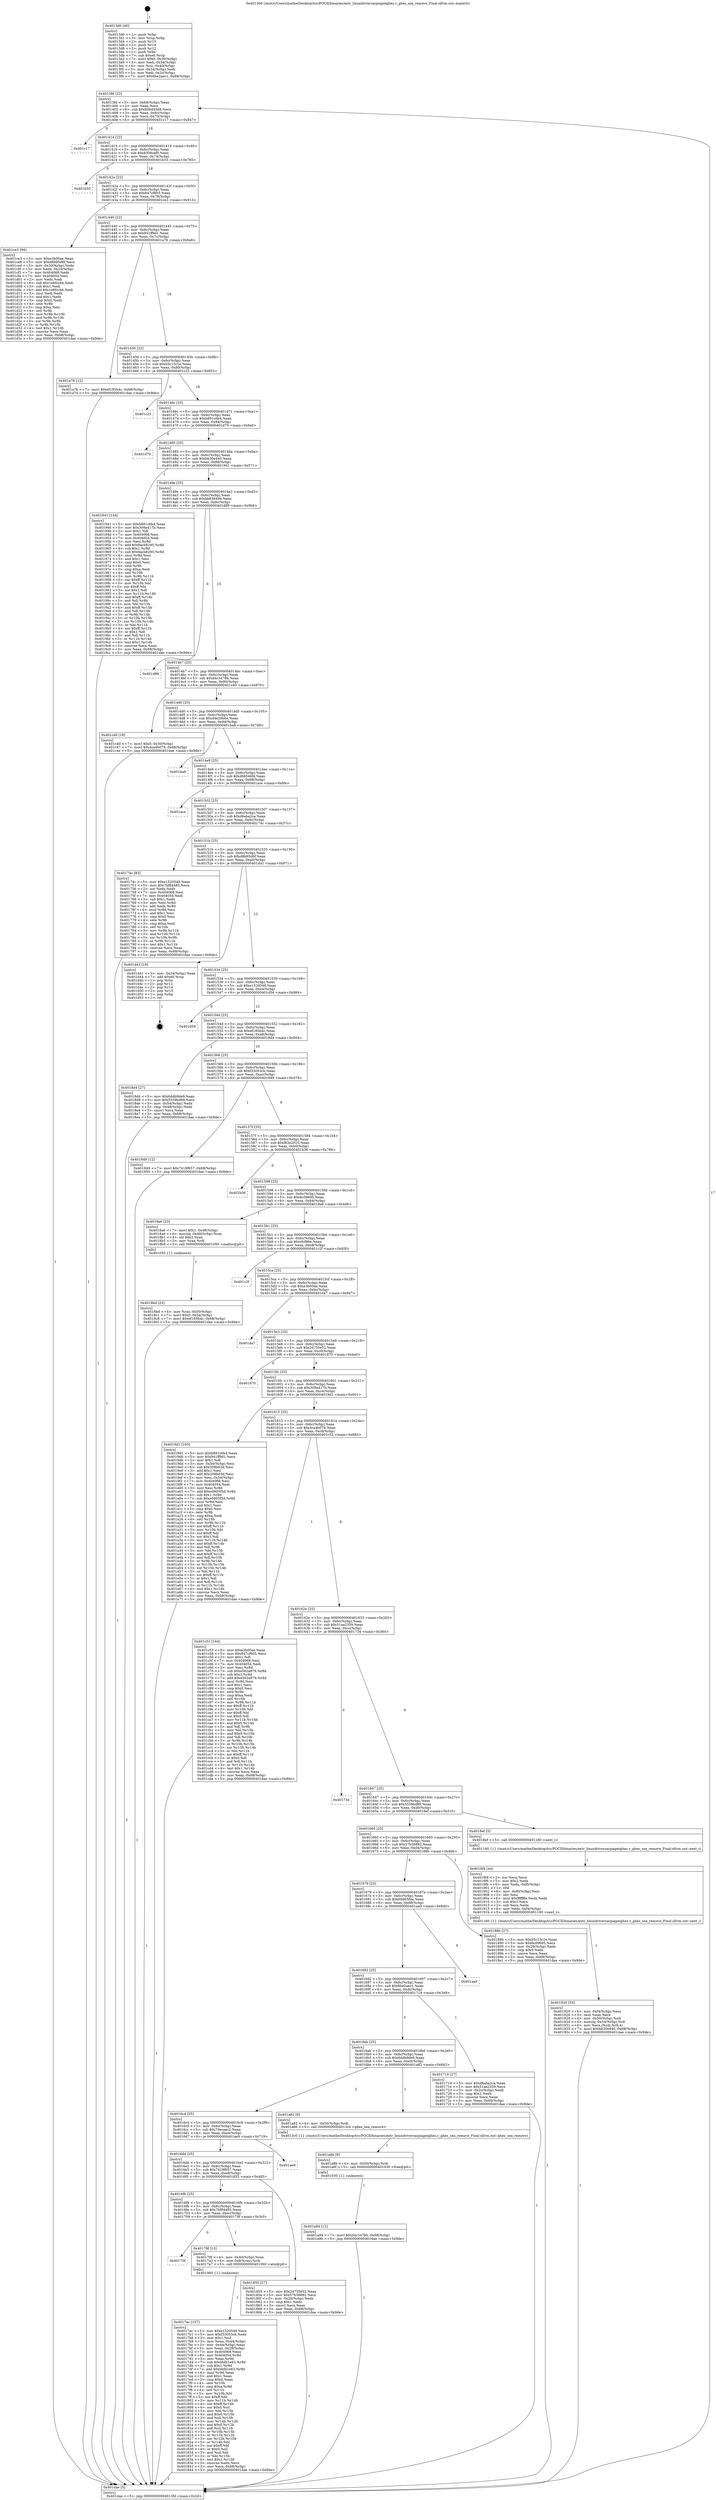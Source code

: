 digraph "0x4013d0" {
  label = "0x4013d0 (/mnt/c/Users/mathe/Desktop/tcc/POCII/binaries/extr_linuxdriversacpiapeighes.c_ghes_sea_remove_Final-ollvm.out::main(0))"
  labelloc = "t"
  node[shape=record]

  Entry [label="",width=0.3,height=0.3,shape=circle,fillcolor=black,style=filled]
  "0x4013fd" [label="{
     0x4013fd [23]\l
     | [instrs]\l
     &nbsp;&nbsp;0x4013fd \<+3\>: mov -0x68(%rbp),%eax\l
     &nbsp;&nbsp;0x401400 \<+2\>: mov %eax,%ecx\l
     &nbsp;&nbsp;0x401402 \<+6\>: sub $0x809d4568,%ecx\l
     &nbsp;&nbsp;0x401408 \<+3\>: mov %eax,-0x6c(%rbp)\l
     &nbsp;&nbsp;0x40140b \<+3\>: mov %ecx,-0x70(%rbp)\l
     &nbsp;&nbsp;0x40140e \<+6\>: je 0000000000401c17 \<main+0x847\>\l
  }"]
  "0x401c17" [label="{
     0x401c17\l
  }", style=dashed]
  "0x401414" [label="{
     0x401414 [22]\l
     | [instrs]\l
     &nbsp;&nbsp;0x401414 \<+5\>: jmp 0000000000401419 \<main+0x49\>\l
     &nbsp;&nbsp;0x401419 \<+3\>: mov -0x6c(%rbp),%eax\l
     &nbsp;&nbsp;0x40141c \<+5\>: sub $0x8308cef0,%eax\l
     &nbsp;&nbsp;0x401421 \<+3\>: mov %eax,-0x74(%rbp)\l
     &nbsp;&nbsp;0x401424 \<+6\>: je 0000000000401b55 \<main+0x785\>\l
  }"]
  Exit [label="",width=0.3,height=0.3,shape=circle,fillcolor=black,style=filled,peripheries=2]
  "0x401b55" [label="{
     0x401b55\l
  }", style=dashed]
  "0x40142a" [label="{
     0x40142a [22]\l
     | [instrs]\l
     &nbsp;&nbsp;0x40142a \<+5\>: jmp 000000000040142f \<main+0x5f\>\l
     &nbsp;&nbsp;0x40142f \<+3\>: mov -0x6c(%rbp),%eax\l
     &nbsp;&nbsp;0x401432 \<+5\>: sub $0x847cf605,%eax\l
     &nbsp;&nbsp;0x401437 \<+3\>: mov %eax,-0x78(%rbp)\l
     &nbsp;&nbsp;0x40143a \<+6\>: je 0000000000401ce3 \<main+0x913\>\l
  }"]
  "0x401a94" [label="{
     0x401a94 [12]\l
     | [instrs]\l
     &nbsp;&nbsp;0x401a94 \<+7\>: movl $0xd4c3478b,-0x68(%rbp)\l
     &nbsp;&nbsp;0x401a9b \<+5\>: jmp 0000000000401dae \<main+0x9de\>\l
  }"]
  "0x401ce3" [label="{
     0x401ce3 [94]\l
     | [instrs]\l
     &nbsp;&nbsp;0x401ce3 \<+5\>: mov $0xe3b00ae,%eax\l
     &nbsp;&nbsp;0x401ce8 \<+5\>: mov $0xd8b95d6f,%ecx\l
     &nbsp;&nbsp;0x401ced \<+3\>: mov -0x30(%rbp),%edx\l
     &nbsp;&nbsp;0x401cf0 \<+3\>: mov %edx,-0x24(%rbp)\l
     &nbsp;&nbsp;0x401cf3 \<+7\>: mov 0x404068,%edx\l
     &nbsp;&nbsp;0x401cfa \<+7\>: mov 0x404054,%esi\l
     &nbsp;&nbsp;0x401d01 \<+2\>: mov %edx,%edi\l
     &nbsp;&nbsp;0x401d03 \<+6\>: sub $0x1e6fccbb,%edi\l
     &nbsp;&nbsp;0x401d09 \<+3\>: sub $0x1,%edi\l
     &nbsp;&nbsp;0x401d0c \<+6\>: add $0x1e6fccbb,%edi\l
     &nbsp;&nbsp;0x401d12 \<+3\>: imul %edi,%edx\l
     &nbsp;&nbsp;0x401d15 \<+3\>: and $0x1,%edx\l
     &nbsp;&nbsp;0x401d18 \<+3\>: cmp $0x0,%edx\l
     &nbsp;&nbsp;0x401d1b \<+4\>: sete %r8b\l
     &nbsp;&nbsp;0x401d1f \<+3\>: cmp $0xa,%esi\l
     &nbsp;&nbsp;0x401d22 \<+4\>: setl %r9b\l
     &nbsp;&nbsp;0x401d26 \<+3\>: mov %r8b,%r10b\l
     &nbsp;&nbsp;0x401d29 \<+3\>: and %r9b,%r10b\l
     &nbsp;&nbsp;0x401d2c \<+3\>: xor %r9b,%r8b\l
     &nbsp;&nbsp;0x401d2f \<+3\>: or %r8b,%r10b\l
     &nbsp;&nbsp;0x401d32 \<+4\>: test $0x1,%r10b\l
     &nbsp;&nbsp;0x401d36 \<+3\>: cmovne %ecx,%eax\l
     &nbsp;&nbsp;0x401d39 \<+3\>: mov %eax,-0x68(%rbp)\l
     &nbsp;&nbsp;0x401d3c \<+5\>: jmp 0000000000401dae \<main+0x9de\>\l
  }"]
  "0x401440" [label="{
     0x401440 [22]\l
     | [instrs]\l
     &nbsp;&nbsp;0x401440 \<+5\>: jmp 0000000000401445 \<main+0x75\>\l
     &nbsp;&nbsp;0x401445 \<+3\>: mov -0x6c(%rbp),%eax\l
     &nbsp;&nbsp;0x401448 \<+5\>: sub $0x941ff9d1,%eax\l
     &nbsp;&nbsp;0x40144d \<+3\>: mov %eax,-0x7c(%rbp)\l
     &nbsp;&nbsp;0x401450 \<+6\>: je 0000000000401a76 \<main+0x6a6\>\l
  }"]
  "0x401a8b" [label="{
     0x401a8b [9]\l
     | [instrs]\l
     &nbsp;&nbsp;0x401a8b \<+4\>: mov -0x50(%rbp),%rdi\l
     &nbsp;&nbsp;0x401a8f \<+5\>: call 0000000000401030 \<free@plt\>\l
     | [calls]\l
     &nbsp;&nbsp;0x401030 \{1\} (unknown)\l
  }"]
  "0x401a76" [label="{
     0x401a76 [12]\l
     | [instrs]\l
     &nbsp;&nbsp;0x401a76 \<+7\>: movl $0xef185b4c,-0x68(%rbp)\l
     &nbsp;&nbsp;0x401a7d \<+5\>: jmp 0000000000401dae \<main+0x9de\>\l
  }"]
  "0x401456" [label="{
     0x401456 [22]\l
     | [instrs]\l
     &nbsp;&nbsp;0x401456 \<+5\>: jmp 000000000040145b \<main+0x8b\>\l
     &nbsp;&nbsp;0x40145b \<+3\>: mov -0x6c(%rbp),%eax\l
     &nbsp;&nbsp;0x40145e \<+5\>: sub $0xb5c15c1e,%eax\l
     &nbsp;&nbsp;0x401463 \<+3\>: mov %eax,-0x80(%rbp)\l
     &nbsp;&nbsp;0x401466 \<+6\>: je 0000000000401c23 \<main+0x853\>\l
  }"]
  "0x401920" [label="{
     0x401920 [33]\l
     | [instrs]\l
     &nbsp;&nbsp;0x401920 \<+6\>: mov -0xf4(%rbp),%ecx\l
     &nbsp;&nbsp;0x401926 \<+3\>: imul %eax,%ecx\l
     &nbsp;&nbsp;0x401929 \<+4\>: mov -0x50(%rbp),%rdi\l
     &nbsp;&nbsp;0x40192d \<+4\>: movslq -0x54(%rbp),%r8\l
     &nbsp;&nbsp;0x401931 \<+4\>: mov %ecx,(%rdi,%r8,4)\l
     &nbsp;&nbsp;0x401935 \<+7\>: movl $0xbb30e440,-0x68(%rbp)\l
     &nbsp;&nbsp;0x40193c \<+5\>: jmp 0000000000401dae \<main+0x9de\>\l
  }"]
  "0x401c23" [label="{
     0x401c23\l
  }", style=dashed]
  "0x40146c" [label="{
     0x40146c [25]\l
     | [instrs]\l
     &nbsp;&nbsp;0x40146c \<+5\>: jmp 0000000000401471 \<main+0xa1\>\l
     &nbsp;&nbsp;0x401471 \<+3\>: mov -0x6c(%rbp),%eax\l
     &nbsp;&nbsp;0x401474 \<+5\>: sub $0xb891c6b4,%eax\l
     &nbsp;&nbsp;0x401479 \<+6\>: mov %eax,-0x84(%rbp)\l
     &nbsp;&nbsp;0x40147f \<+6\>: je 0000000000401d70 \<main+0x9a0\>\l
  }"]
  "0x4018f4" [label="{
     0x4018f4 [44]\l
     | [instrs]\l
     &nbsp;&nbsp;0x4018f4 \<+2\>: xor %ecx,%ecx\l
     &nbsp;&nbsp;0x4018f6 \<+5\>: mov $0x2,%edx\l
     &nbsp;&nbsp;0x4018fb \<+6\>: mov %edx,-0xf0(%rbp)\l
     &nbsp;&nbsp;0x401901 \<+1\>: cltd\l
     &nbsp;&nbsp;0x401902 \<+6\>: mov -0xf0(%rbp),%esi\l
     &nbsp;&nbsp;0x401908 \<+2\>: idiv %esi\l
     &nbsp;&nbsp;0x40190a \<+6\>: imul $0xfffffffe,%edx,%edx\l
     &nbsp;&nbsp;0x401910 \<+3\>: sub $0x1,%ecx\l
     &nbsp;&nbsp;0x401913 \<+2\>: sub %ecx,%edx\l
     &nbsp;&nbsp;0x401915 \<+6\>: mov %edx,-0xf4(%rbp)\l
     &nbsp;&nbsp;0x40191b \<+5\>: call 0000000000401160 \<next_i\>\l
     | [calls]\l
     &nbsp;&nbsp;0x401160 \{1\} (/mnt/c/Users/mathe/Desktop/tcc/POCII/binaries/extr_linuxdriversacpiapeighes.c_ghes_sea_remove_Final-ollvm.out::next_i)\l
  }"]
  "0x401d70" [label="{
     0x401d70\l
  }", style=dashed]
  "0x401485" [label="{
     0x401485 [25]\l
     | [instrs]\l
     &nbsp;&nbsp;0x401485 \<+5\>: jmp 000000000040148a \<main+0xba\>\l
     &nbsp;&nbsp;0x40148a \<+3\>: mov -0x6c(%rbp),%eax\l
     &nbsp;&nbsp;0x40148d \<+5\>: sub $0xbb30e440,%eax\l
     &nbsp;&nbsp;0x401492 \<+6\>: mov %eax,-0x88(%rbp)\l
     &nbsp;&nbsp;0x401498 \<+6\>: je 0000000000401941 \<main+0x571\>\l
  }"]
  "0x4018bd" [label="{
     0x4018bd [23]\l
     | [instrs]\l
     &nbsp;&nbsp;0x4018bd \<+4\>: mov %rax,-0x50(%rbp)\l
     &nbsp;&nbsp;0x4018c1 \<+7\>: movl $0x0,-0x54(%rbp)\l
     &nbsp;&nbsp;0x4018c8 \<+7\>: movl $0xef185b4c,-0x68(%rbp)\l
     &nbsp;&nbsp;0x4018cf \<+5\>: jmp 0000000000401dae \<main+0x9de\>\l
  }"]
  "0x401941" [label="{
     0x401941 [144]\l
     | [instrs]\l
     &nbsp;&nbsp;0x401941 \<+5\>: mov $0xb891c6b4,%eax\l
     &nbsp;&nbsp;0x401946 \<+5\>: mov $0x309a417b,%ecx\l
     &nbsp;&nbsp;0x40194b \<+2\>: mov $0x1,%dl\l
     &nbsp;&nbsp;0x40194d \<+7\>: mov 0x404068,%esi\l
     &nbsp;&nbsp;0x401954 \<+7\>: mov 0x404054,%edi\l
     &nbsp;&nbsp;0x40195b \<+3\>: mov %esi,%r8d\l
     &nbsp;&nbsp;0x40195e \<+7\>: add $0x9acb8295,%r8d\l
     &nbsp;&nbsp;0x401965 \<+4\>: sub $0x1,%r8d\l
     &nbsp;&nbsp;0x401969 \<+7\>: sub $0x9acb8295,%r8d\l
     &nbsp;&nbsp;0x401970 \<+4\>: imul %r8d,%esi\l
     &nbsp;&nbsp;0x401974 \<+3\>: and $0x1,%esi\l
     &nbsp;&nbsp;0x401977 \<+3\>: cmp $0x0,%esi\l
     &nbsp;&nbsp;0x40197a \<+4\>: sete %r9b\l
     &nbsp;&nbsp;0x40197e \<+3\>: cmp $0xa,%edi\l
     &nbsp;&nbsp;0x401981 \<+4\>: setl %r10b\l
     &nbsp;&nbsp;0x401985 \<+3\>: mov %r9b,%r11b\l
     &nbsp;&nbsp;0x401988 \<+4\>: xor $0xff,%r11b\l
     &nbsp;&nbsp;0x40198c \<+3\>: mov %r10b,%bl\l
     &nbsp;&nbsp;0x40198f \<+3\>: xor $0xff,%bl\l
     &nbsp;&nbsp;0x401992 \<+3\>: xor $0x1,%dl\l
     &nbsp;&nbsp;0x401995 \<+3\>: mov %r11b,%r14b\l
     &nbsp;&nbsp;0x401998 \<+4\>: and $0xff,%r14b\l
     &nbsp;&nbsp;0x40199c \<+3\>: and %dl,%r9b\l
     &nbsp;&nbsp;0x40199f \<+3\>: mov %bl,%r15b\l
     &nbsp;&nbsp;0x4019a2 \<+4\>: and $0xff,%r15b\l
     &nbsp;&nbsp;0x4019a6 \<+3\>: and %dl,%r10b\l
     &nbsp;&nbsp;0x4019a9 \<+3\>: or %r9b,%r14b\l
     &nbsp;&nbsp;0x4019ac \<+3\>: or %r10b,%r15b\l
     &nbsp;&nbsp;0x4019af \<+3\>: xor %r15b,%r14b\l
     &nbsp;&nbsp;0x4019b2 \<+3\>: or %bl,%r11b\l
     &nbsp;&nbsp;0x4019b5 \<+4\>: xor $0xff,%r11b\l
     &nbsp;&nbsp;0x4019b9 \<+3\>: or $0x1,%dl\l
     &nbsp;&nbsp;0x4019bc \<+3\>: and %dl,%r11b\l
     &nbsp;&nbsp;0x4019bf \<+3\>: or %r11b,%r14b\l
     &nbsp;&nbsp;0x4019c2 \<+4\>: test $0x1,%r14b\l
     &nbsp;&nbsp;0x4019c6 \<+3\>: cmovne %ecx,%eax\l
     &nbsp;&nbsp;0x4019c9 \<+3\>: mov %eax,-0x68(%rbp)\l
     &nbsp;&nbsp;0x4019cc \<+5\>: jmp 0000000000401dae \<main+0x9de\>\l
  }"]
  "0x40149e" [label="{
     0x40149e [25]\l
     | [instrs]\l
     &nbsp;&nbsp;0x40149e \<+5\>: jmp 00000000004014a3 \<main+0xd3\>\l
     &nbsp;&nbsp;0x4014a3 \<+3\>: mov -0x6c(%rbp),%eax\l
     &nbsp;&nbsp;0x4014a6 \<+5\>: sub $0xbb83849b,%eax\l
     &nbsp;&nbsp;0x4014ab \<+6\>: mov %eax,-0x8c(%rbp)\l
     &nbsp;&nbsp;0x4014b1 \<+6\>: je 0000000000401d89 \<main+0x9b9\>\l
  }"]
  "0x4017ac" [label="{
     0x4017ac [157]\l
     | [instrs]\l
     &nbsp;&nbsp;0x4017ac \<+5\>: mov $0xe1520548,%ecx\l
     &nbsp;&nbsp;0x4017b1 \<+5\>: mov $0xf33053cb,%edx\l
     &nbsp;&nbsp;0x4017b6 \<+3\>: mov $0x1,%sil\l
     &nbsp;&nbsp;0x4017b9 \<+3\>: mov %eax,-0x44(%rbp)\l
     &nbsp;&nbsp;0x4017bc \<+3\>: mov -0x44(%rbp),%eax\l
     &nbsp;&nbsp;0x4017bf \<+3\>: mov %eax,-0x28(%rbp)\l
     &nbsp;&nbsp;0x4017c2 \<+7\>: mov 0x404068,%eax\l
     &nbsp;&nbsp;0x4017c9 \<+8\>: mov 0x404054,%r8d\l
     &nbsp;&nbsp;0x4017d1 \<+3\>: mov %eax,%r9d\l
     &nbsp;&nbsp;0x4017d4 \<+7\>: sub $0xbbfd1e63,%r9d\l
     &nbsp;&nbsp;0x4017db \<+4\>: sub $0x1,%r9d\l
     &nbsp;&nbsp;0x4017df \<+7\>: add $0xbbfd1e63,%r9d\l
     &nbsp;&nbsp;0x4017e6 \<+4\>: imul %r9d,%eax\l
     &nbsp;&nbsp;0x4017ea \<+3\>: and $0x1,%eax\l
     &nbsp;&nbsp;0x4017ed \<+3\>: cmp $0x0,%eax\l
     &nbsp;&nbsp;0x4017f0 \<+4\>: sete %r10b\l
     &nbsp;&nbsp;0x4017f4 \<+4\>: cmp $0xa,%r8d\l
     &nbsp;&nbsp;0x4017f8 \<+4\>: setl %r11b\l
     &nbsp;&nbsp;0x4017fc \<+3\>: mov %r10b,%bl\l
     &nbsp;&nbsp;0x4017ff \<+3\>: xor $0xff,%bl\l
     &nbsp;&nbsp;0x401802 \<+3\>: mov %r11b,%r14b\l
     &nbsp;&nbsp;0x401805 \<+4\>: xor $0xff,%r14b\l
     &nbsp;&nbsp;0x401809 \<+4\>: xor $0x0,%sil\l
     &nbsp;&nbsp;0x40180d \<+3\>: mov %bl,%r15b\l
     &nbsp;&nbsp;0x401810 \<+4\>: and $0x0,%r15b\l
     &nbsp;&nbsp;0x401814 \<+3\>: and %sil,%r10b\l
     &nbsp;&nbsp;0x401817 \<+3\>: mov %r14b,%r12b\l
     &nbsp;&nbsp;0x40181a \<+4\>: and $0x0,%r12b\l
     &nbsp;&nbsp;0x40181e \<+3\>: and %sil,%r11b\l
     &nbsp;&nbsp;0x401821 \<+3\>: or %r10b,%r15b\l
     &nbsp;&nbsp;0x401824 \<+3\>: or %r11b,%r12b\l
     &nbsp;&nbsp;0x401827 \<+3\>: xor %r12b,%r15b\l
     &nbsp;&nbsp;0x40182a \<+3\>: or %r14b,%bl\l
     &nbsp;&nbsp;0x40182d \<+3\>: xor $0xff,%bl\l
     &nbsp;&nbsp;0x401830 \<+4\>: or $0x0,%sil\l
     &nbsp;&nbsp;0x401834 \<+3\>: and %sil,%bl\l
     &nbsp;&nbsp;0x401837 \<+3\>: or %bl,%r15b\l
     &nbsp;&nbsp;0x40183a \<+4\>: test $0x1,%r15b\l
     &nbsp;&nbsp;0x40183e \<+3\>: cmovne %edx,%ecx\l
     &nbsp;&nbsp;0x401841 \<+3\>: mov %ecx,-0x68(%rbp)\l
     &nbsp;&nbsp;0x401844 \<+5\>: jmp 0000000000401dae \<main+0x9de\>\l
  }"]
  "0x401d89" [label="{
     0x401d89\l
  }", style=dashed]
  "0x4014b7" [label="{
     0x4014b7 [25]\l
     | [instrs]\l
     &nbsp;&nbsp;0x4014b7 \<+5\>: jmp 00000000004014bc \<main+0xec\>\l
     &nbsp;&nbsp;0x4014bc \<+3\>: mov -0x6c(%rbp),%eax\l
     &nbsp;&nbsp;0x4014bf \<+5\>: sub $0xd4c3478b,%eax\l
     &nbsp;&nbsp;0x4014c4 \<+6\>: mov %eax,-0x90(%rbp)\l
     &nbsp;&nbsp;0x4014ca \<+6\>: je 0000000000401c40 \<main+0x870\>\l
  }"]
  "0x40170f" [label="{
     0x40170f\l
  }", style=dashed]
  "0x401c40" [label="{
     0x401c40 [19]\l
     | [instrs]\l
     &nbsp;&nbsp;0x401c40 \<+7\>: movl $0x0,-0x30(%rbp)\l
     &nbsp;&nbsp;0x401c47 \<+7\>: movl $0x4ca4b078,-0x68(%rbp)\l
     &nbsp;&nbsp;0x401c4e \<+5\>: jmp 0000000000401dae \<main+0x9de\>\l
  }"]
  "0x4014d0" [label="{
     0x4014d0 [25]\l
     | [instrs]\l
     &nbsp;&nbsp;0x4014d0 \<+5\>: jmp 00000000004014d5 \<main+0x105\>\l
     &nbsp;&nbsp;0x4014d5 \<+3\>: mov -0x6c(%rbp),%eax\l
     &nbsp;&nbsp;0x4014d8 \<+5\>: sub $0xd4e26b6e,%eax\l
     &nbsp;&nbsp;0x4014dd \<+6\>: mov %eax,-0x94(%rbp)\l
     &nbsp;&nbsp;0x4014e3 \<+6\>: je 0000000000401ba8 \<main+0x7d8\>\l
  }"]
  "0x40179f" [label="{
     0x40179f [13]\l
     | [instrs]\l
     &nbsp;&nbsp;0x40179f \<+4\>: mov -0x40(%rbp),%rax\l
     &nbsp;&nbsp;0x4017a3 \<+4\>: mov 0x8(%rax),%rdi\l
     &nbsp;&nbsp;0x4017a7 \<+5\>: call 0000000000401060 \<atoi@plt\>\l
     | [calls]\l
     &nbsp;&nbsp;0x401060 \{1\} (unknown)\l
  }"]
  "0x401ba8" [label="{
     0x401ba8\l
  }", style=dashed]
  "0x4014e9" [label="{
     0x4014e9 [25]\l
     | [instrs]\l
     &nbsp;&nbsp;0x4014e9 \<+5\>: jmp 00000000004014ee \<main+0x11e\>\l
     &nbsp;&nbsp;0x4014ee \<+3\>: mov -0x6c(%rbp),%eax\l
     &nbsp;&nbsp;0x4014f1 \<+5\>: sub $0xd68546fd,%eax\l
     &nbsp;&nbsp;0x4014f6 \<+6\>: mov %eax,-0x98(%rbp)\l
     &nbsp;&nbsp;0x4014fc \<+6\>: je 0000000000401ace \<main+0x6fe\>\l
  }"]
  "0x4016f6" [label="{
     0x4016f6 [25]\l
     | [instrs]\l
     &nbsp;&nbsp;0x4016f6 \<+5\>: jmp 00000000004016fb \<main+0x32b\>\l
     &nbsp;&nbsp;0x4016fb \<+3\>: mov -0x6c(%rbp),%eax\l
     &nbsp;&nbsp;0x4016fe \<+5\>: sub $0x7bf84485,%eax\l
     &nbsp;&nbsp;0x401703 \<+6\>: mov %eax,-0xec(%rbp)\l
     &nbsp;&nbsp;0x401709 \<+6\>: je 000000000040179f \<main+0x3cf\>\l
  }"]
  "0x401ace" [label="{
     0x401ace\l
  }", style=dashed]
  "0x401502" [label="{
     0x401502 [25]\l
     | [instrs]\l
     &nbsp;&nbsp;0x401502 \<+5\>: jmp 0000000000401507 \<main+0x137\>\l
     &nbsp;&nbsp;0x401507 \<+3\>: mov -0x6c(%rbp),%eax\l
     &nbsp;&nbsp;0x40150a \<+5\>: sub $0xd6aba2ca,%eax\l
     &nbsp;&nbsp;0x40150f \<+6\>: mov %eax,-0x9c(%rbp)\l
     &nbsp;&nbsp;0x401515 \<+6\>: je 000000000040174c \<main+0x37c\>\l
  }"]
  "0x401855" [label="{
     0x401855 [27]\l
     | [instrs]\l
     &nbsp;&nbsp;0x401855 \<+5\>: mov $0x2d735e52,%eax\l
     &nbsp;&nbsp;0x40185a \<+5\>: mov $0x57b38882,%ecx\l
     &nbsp;&nbsp;0x40185f \<+3\>: mov -0x28(%rbp),%edx\l
     &nbsp;&nbsp;0x401862 \<+3\>: cmp $0x1,%edx\l
     &nbsp;&nbsp;0x401865 \<+3\>: cmovl %ecx,%eax\l
     &nbsp;&nbsp;0x401868 \<+3\>: mov %eax,-0x68(%rbp)\l
     &nbsp;&nbsp;0x40186b \<+5\>: jmp 0000000000401dae \<main+0x9de\>\l
  }"]
  "0x40174c" [label="{
     0x40174c [83]\l
     | [instrs]\l
     &nbsp;&nbsp;0x40174c \<+5\>: mov $0xe1520548,%eax\l
     &nbsp;&nbsp;0x401751 \<+5\>: mov $0x7bf84485,%ecx\l
     &nbsp;&nbsp;0x401756 \<+2\>: xor %edx,%edx\l
     &nbsp;&nbsp;0x401758 \<+7\>: mov 0x404068,%esi\l
     &nbsp;&nbsp;0x40175f \<+7\>: mov 0x404054,%edi\l
     &nbsp;&nbsp;0x401766 \<+3\>: sub $0x1,%edx\l
     &nbsp;&nbsp;0x401769 \<+3\>: mov %esi,%r8d\l
     &nbsp;&nbsp;0x40176c \<+3\>: add %edx,%r8d\l
     &nbsp;&nbsp;0x40176f \<+4\>: imul %r8d,%esi\l
     &nbsp;&nbsp;0x401773 \<+3\>: and $0x1,%esi\l
     &nbsp;&nbsp;0x401776 \<+3\>: cmp $0x0,%esi\l
     &nbsp;&nbsp;0x401779 \<+4\>: sete %r9b\l
     &nbsp;&nbsp;0x40177d \<+3\>: cmp $0xa,%edi\l
     &nbsp;&nbsp;0x401780 \<+4\>: setl %r10b\l
     &nbsp;&nbsp;0x401784 \<+3\>: mov %r9b,%r11b\l
     &nbsp;&nbsp;0x401787 \<+3\>: and %r10b,%r11b\l
     &nbsp;&nbsp;0x40178a \<+3\>: xor %r10b,%r9b\l
     &nbsp;&nbsp;0x40178d \<+3\>: or %r9b,%r11b\l
     &nbsp;&nbsp;0x401790 \<+4\>: test $0x1,%r11b\l
     &nbsp;&nbsp;0x401794 \<+3\>: cmovne %ecx,%eax\l
     &nbsp;&nbsp;0x401797 \<+3\>: mov %eax,-0x68(%rbp)\l
     &nbsp;&nbsp;0x40179a \<+5\>: jmp 0000000000401dae \<main+0x9de\>\l
  }"]
  "0x40151b" [label="{
     0x40151b [25]\l
     | [instrs]\l
     &nbsp;&nbsp;0x40151b \<+5\>: jmp 0000000000401520 \<main+0x150\>\l
     &nbsp;&nbsp;0x401520 \<+3\>: mov -0x6c(%rbp),%eax\l
     &nbsp;&nbsp;0x401523 \<+5\>: sub $0xd8b95d6f,%eax\l
     &nbsp;&nbsp;0x401528 \<+6\>: mov %eax,-0xa0(%rbp)\l
     &nbsp;&nbsp;0x40152e \<+6\>: je 0000000000401d41 \<main+0x971\>\l
  }"]
  "0x4016dd" [label="{
     0x4016dd [25]\l
     | [instrs]\l
     &nbsp;&nbsp;0x4016dd \<+5\>: jmp 00000000004016e2 \<main+0x312\>\l
     &nbsp;&nbsp;0x4016e2 \<+3\>: mov -0x6c(%rbp),%eax\l
     &nbsp;&nbsp;0x4016e5 \<+5\>: sub $0x7418f657,%eax\l
     &nbsp;&nbsp;0x4016ea \<+6\>: mov %eax,-0xe8(%rbp)\l
     &nbsp;&nbsp;0x4016f0 \<+6\>: je 0000000000401855 \<main+0x485\>\l
  }"]
  "0x401d41" [label="{
     0x401d41 [19]\l
     | [instrs]\l
     &nbsp;&nbsp;0x401d41 \<+3\>: mov -0x24(%rbp),%eax\l
     &nbsp;&nbsp;0x401d44 \<+7\>: add $0xe0,%rsp\l
     &nbsp;&nbsp;0x401d4b \<+1\>: pop %rbx\l
     &nbsp;&nbsp;0x401d4c \<+2\>: pop %r12\l
     &nbsp;&nbsp;0x401d4e \<+2\>: pop %r14\l
     &nbsp;&nbsp;0x401d50 \<+2\>: pop %r15\l
     &nbsp;&nbsp;0x401d52 \<+1\>: pop %rbp\l
     &nbsp;&nbsp;0x401d53 \<+1\>: ret\l
  }"]
  "0x401534" [label="{
     0x401534 [25]\l
     | [instrs]\l
     &nbsp;&nbsp;0x401534 \<+5\>: jmp 0000000000401539 \<main+0x169\>\l
     &nbsp;&nbsp;0x401539 \<+3\>: mov -0x6c(%rbp),%eax\l
     &nbsp;&nbsp;0x40153c \<+5\>: sub $0xe1520548,%eax\l
     &nbsp;&nbsp;0x401541 \<+6\>: mov %eax,-0xa4(%rbp)\l
     &nbsp;&nbsp;0x401547 \<+6\>: je 0000000000401d54 \<main+0x984\>\l
  }"]
  "0x401ae9" [label="{
     0x401ae9\l
  }", style=dashed]
  "0x401d54" [label="{
     0x401d54\l
  }", style=dashed]
  "0x40154d" [label="{
     0x40154d [25]\l
     | [instrs]\l
     &nbsp;&nbsp;0x40154d \<+5\>: jmp 0000000000401552 \<main+0x182\>\l
     &nbsp;&nbsp;0x401552 \<+3\>: mov -0x6c(%rbp),%eax\l
     &nbsp;&nbsp;0x401555 \<+5\>: sub $0xef185b4c,%eax\l
     &nbsp;&nbsp;0x40155a \<+6\>: mov %eax,-0xa8(%rbp)\l
     &nbsp;&nbsp;0x401560 \<+6\>: je 00000000004018d4 \<main+0x504\>\l
  }"]
  "0x4016c4" [label="{
     0x4016c4 [25]\l
     | [instrs]\l
     &nbsp;&nbsp;0x4016c4 \<+5\>: jmp 00000000004016c9 \<main+0x2f9\>\l
     &nbsp;&nbsp;0x4016c9 \<+3\>: mov -0x6c(%rbp),%eax\l
     &nbsp;&nbsp;0x4016cc \<+5\>: sub $0x70ecaac2,%eax\l
     &nbsp;&nbsp;0x4016d1 \<+6\>: mov %eax,-0xe4(%rbp)\l
     &nbsp;&nbsp;0x4016d7 \<+6\>: je 0000000000401ae9 \<main+0x719\>\l
  }"]
  "0x4018d4" [label="{
     0x4018d4 [27]\l
     | [instrs]\l
     &nbsp;&nbsp;0x4018d4 \<+5\>: mov $0x6ddb9de9,%eax\l
     &nbsp;&nbsp;0x4018d9 \<+5\>: mov $0x5559bd89,%ecx\l
     &nbsp;&nbsp;0x4018de \<+3\>: mov -0x54(%rbp),%edx\l
     &nbsp;&nbsp;0x4018e1 \<+3\>: cmp -0x48(%rbp),%edx\l
     &nbsp;&nbsp;0x4018e4 \<+3\>: cmovl %ecx,%eax\l
     &nbsp;&nbsp;0x4018e7 \<+3\>: mov %eax,-0x68(%rbp)\l
     &nbsp;&nbsp;0x4018ea \<+5\>: jmp 0000000000401dae \<main+0x9de\>\l
  }"]
  "0x401566" [label="{
     0x401566 [25]\l
     | [instrs]\l
     &nbsp;&nbsp;0x401566 \<+5\>: jmp 000000000040156b \<main+0x19b\>\l
     &nbsp;&nbsp;0x40156b \<+3\>: mov -0x6c(%rbp),%eax\l
     &nbsp;&nbsp;0x40156e \<+5\>: sub $0xf33053cb,%eax\l
     &nbsp;&nbsp;0x401573 \<+6\>: mov %eax,-0xac(%rbp)\l
     &nbsp;&nbsp;0x401579 \<+6\>: je 0000000000401849 \<main+0x479\>\l
  }"]
  "0x401a82" [label="{
     0x401a82 [9]\l
     | [instrs]\l
     &nbsp;&nbsp;0x401a82 \<+4\>: mov -0x50(%rbp),%rdi\l
     &nbsp;&nbsp;0x401a86 \<+5\>: call 00000000004013c0 \<ghes_sea_remove\>\l
     | [calls]\l
     &nbsp;&nbsp;0x4013c0 \{1\} (/mnt/c/Users/mathe/Desktop/tcc/POCII/binaries/extr_linuxdriversacpiapeighes.c_ghes_sea_remove_Final-ollvm.out::ghes_sea_remove)\l
  }"]
  "0x401849" [label="{
     0x401849 [12]\l
     | [instrs]\l
     &nbsp;&nbsp;0x401849 \<+7\>: movl $0x7418f657,-0x68(%rbp)\l
     &nbsp;&nbsp;0x401850 \<+5\>: jmp 0000000000401dae \<main+0x9de\>\l
  }"]
  "0x40157f" [label="{
     0x40157f [25]\l
     | [instrs]\l
     &nbsp;&nbsp;0x40157f \<+5\>: jmp 0000000000401584 \<main+0x1b4\>\l
     &nbsp;&nbsp;0x401584 \<+3\>: mov -0x6c(%rbp),%eax\l
     &nbsp;&nbsp;0x401587 \<+5\>: sub $0xf83e2010,%eax\l
     &nbsp;&nbsp;0x40158c \<+6\>: mov %eax,-0xb0(%rbp)\l
     &nbsp;&nbsp;0x401592 \<+6\>: je 0000000000401b36 \<main+0x766\>\l
  }"]
  "0x4013d0" [label="{
     0x4013d0 [45]\l
     | [instrs]\l
     &nbsp;&nbsp;0x4013d0 \<+1\>: push %rbp\l
     &nbsp;&nbsp;0x4013d1 \<+3\>: mov %rsp,%rbp\l
     &nbsp;&nbsp;0x4013d4 \<+2\>: push %r15\l
     &nbsp;&nbsp;0x4013d6 \<+2\>: push %r14\l
     &nbsp;&nbsp;0x4013d8 \<+2\>: push %r12\l
     &nbsp;&nbsp;0x4013da \<+1\>: push %rbx\l
     &nbsp;&nbsp;0x4013db \<+7\>: sub $0xe0,%rsp\l
     &nbsp;&nbsp;0x4013e2 \<+7\>: movl $0x0,-0x30(%rbp)\l
     &nbsp;&nbsp;0x4013e9 \<+3\>: mov %edi,-0x34(%rbp)\l
     &nbsp;&nbsp;0x4013ec \<+4\>: mov %rsi,-0x40(%rbp)\l
     &nbsp;&nbsp;0x4013f0 \<+3\>: mov -0x34(%rbp),%edi\l
     &nbsp;&nbsp;0x4013f3 \<+3\>: mov %edi,-0x2c(%rbp)\l
     &nbsp;&nbsp;0x4013f6 \<+7\>: movl $0x6be2aec1,-0x68(%rbp)\l
  }"]
  "0x401b36" [label="{
     0x401b36\l
  }", style=dashed]
  "0x401598" [label="{
     0x401598 [25]\l
     | [instrs]\l
     &nbsp;&nbsp;0x401598 \<+5\>: jmp 000000000040159d \<main+0x1cd\>\l
     &nbsp;&nbsp;0x40159d \<+3\>: mov -0x6c(%rbp),%eax\l
     &nbsp;&nbsp;0x4015a0 \<+5\>: sub $0x6c09695,%eax\l
     &nbsp;&nbsp;0x4015a5 \<+6\>: mov %eax,-0xb4(%rbp)\l
     &nbsp;&nbsp;0x4015ab \<+6\>: je 00000000004018a6 \<main+0x4d6\>\l
  }"]
  "0x401dae" [label="{
     0x401dae [5]\l
     | [instrs]\l
     &nbsp;&nbsp;0x401dae \<+5\>: jmp 00000000004013fd \<main+0x2d\>\l
  }"]
  "0x4018a6" [label="{
     0x4018a6 [23]\l
     | [instrs]\l
     &nbsp;&nbsp;0x4018a6 \<+7\>: movl $0x1,-0x48(%rbp)\l
     &nbsp;&nbsp;0x4018ad \<+4\>: movslq -0x48(%rbp),%rax\l
     &nbsp;&nbsp;0x4018b1 \<+4\>: shl $0x2,%rax\l
     &nbsp;&nbsp;0x4018b5 \<+3\>: mov %rax,%rdi\l
     &nbsp;&nbsp;0x4018b8 \<+5\>: call 0000000000401050 \<malloc@plt\>\l
     | [calls]\l
     &nbsp;&nbsp;0x401050 \{1\} (unknown)\l
  }"]
  "0x4015b1" [label="{
     0x4015b1 [25]\l
     | [instrs]\l
     &nbsp;&nbsp;0x4015b1 \<+5\>: jmp 00000000004015b6 \<main+0x1e6\>\l
     &nbsp;&nbsp;0x4015b6 \<+3\>: mov -0x6c(%rbp),%eax\l
     &nbsp;&nbsp;0x4015b9 \<+5\>: sub $0xcfcf99e,%eax\l
     &nbsp;&nbsp;0x4015be \<+6\>: mov %eax,-0xb8(%rbp)\l
     &nbsp;&nbsp;0x4015c4 \<+6\>: je 0000000000401c2f \<main+0x85f\>\l
  }"]
  "0x4016ab" [label="{
     0x4016ab [25]\l
     | [instrs]\l
     &nbsp;&nbsp;0x4016ab \<+5\>: jmp 00000000004016b0 \<main+0x2e0\>\l
     &nbsp;&nbsp;0x4016b0 \<+3\>: mov -0x6c(%rbp),%eax\l
     &nbsp;&nbsp;0x4016b3 \<+5\>: sub $0x6ddb9de9,%eax\l
     &nbsp;&nbsp;0x4016b8 \<+6\>: mov %eax,-0xe0(%rbp)\l
     &nbsp;&nbsp;0x4016be \<+6\>: je 0000000000401a82 \<main+0x6b2\>\l
  }"]
  "0x401c2f" [label="{
     0x401c2f\l
  }", style=dashed]
  "0x4015ca" [label="{
     0x4015ca [25]\l
     | [instrs]\l
     &nbsp;&nbsp;0x4015ca \<+5\>: jmp 00000000004015cf \<main+0x1ff\>\l
     &nbsp;&nbsp;0x4015cf \<+3\>: mov -0x6c(%rbp),%eax\l
     &nbsp;&nbsp;0x4015d2 \<+5\>: sub $0xe3b00ae,%eax\l
     &nbsp;&nbsp;0x4015d7 \<+6\>: mov %eax,-0xbc(%rbp)\l
     &nbsp;&nbsp;0x4015dd \<+6\>: je 0000000000401da7 \<main+0x9d7\>\l
  }"]
  "0x401719" [label="{
     0x401719 [27]\l
     | [instrs]\l
     &nbsp;&nbsp;0x401719 \<+5\>: mov $0xd6aba2ca,%eax\l
     &nbsp;&nbsp;0x40171e \<+5\>: mov $0x51aa2359,%ecx\l
     &nbsp;&nbsp;0x401723 \<+3\>: mov -0x2c(%rbp),%edx\l
     &nbsp;&nbsp;0x401726 \<+3\>: cmp $0x2,%edx\l
     &nbsp;&nbsp;0x401729 \<+3\>: cmovne %ecx,%eax\l
     &nbsp;&nbsp;0x40172c \<+3\>: mov %eax,-0x68(%rbp)\l
     &nbsp;&nbsp;0x40172f \<+5\>: jmp 0000000000401dae \<main+0x9de\>\l
  }"]
  "0x401da7" [label="{
     0x401da7\l
  }", style=dashed]
  "0x4015e3" [label="{
     0x4015e3 [25]\l
     | [instrs]\l
     &nbsp;&nbsp;0x4015e3 \<+5\>: jmp 00000000004015e8 \<main+0x218\>\l
     &nbsp;&nbsp;0x4015e8 \<+3\>: mov -0x6c(%rbp),%eax\l
     &nbsp;&nbsp;0x4015eb \<+5\>: sub $0x2d735e52,%eax\l
     &nbsp;&nbsp;0x4015f0 \<+6\>: mov %eax,-0xc0(%rbp)\l
     &nbsp;&nbsp;0x4015f6 \<+6\>: je 0000000000401870 \<main+0x4a0\>\l
  }"]
  "0x401692" [label="{
     0x401692 [25]\l
     | [instrs]\l
     &nbsp;&nbsp;0x401692 \<+5\>: jmp 0000000000401697 \<main+0x2c7\>\l
     &nbsp;&nbsp;0x401697 \<+3\>: mov -0x6c(%rbp),%eax\l
     &nbsp;&nbsp;0x40169a \<+5\>: sub $0x6be2aec1,%eax\l
     &nbsp;&nbsp;0x40169f \<+6\>: mov %eax,-0xdc(%rbp)\l
     &nbsp;&nbsp;0x4016a5 \<+6\>: je 0000000000401719 \<main+0x349\>\l
  }"]
  "0x401870" [label="{
     0x401870\l
  }", style=dashed]
  "0x4015fc" [label="{
     0x4015fc [25]\l
     | [instrs]\l
     &nbsp;&nbsp;0x4015fc \<+5\>: jmp 0000000000401601 \<main+0x231\>\l
     &nbsp;&nbsp;0x401601 \<+3\>: mov -0x6c(%rbp),%eax\l
     &nbsp;&nbsp;0x401604 \<+5\>: sub $0x309a417b,%eax\l
     &nbsp;&nbsp;0x401609 \<+6\>: mov %eax,-0xc4(%rbp)\l
     &nbsp;&nbsp;0x40160f \<+6\>: je 00000000004019d1 \<main+0x601\>\l
  }"]
  "0x401aa0" [label="{
     0x401aa0\l
  }", style=dashed]
  "0x4019d1" [label="{
     0x4019d1 [165]\l
     | [instrs]\l
     &nbsp;&nbsp;0x4019d1 \<+5\>: mov $0xb891c6b4,%eax\l
     &nbsp;&nbsp;0x4019d6 \<+5\>: mov $0x941ff9d1,%ecx\l
     &nbsp;&nbsp;0x4019db \<+2\>: mov $0x1,%dl\l
     &nbsp;&nbsp;0x4019dd \<+3\>: mov -0x54(%rbp),%esi\l
     &nbsp;&nbsp;0x4019e0 \<+6\>: sub $0x208b03d,%esi\l
     &nbsp;&nbsp;0x4019e6 \<+3\>: add $0x1,%esi\l
     &nbsp;&nbsp;0x4019e9 \<+6\>: add $0x208b03d,%esi\l
     &nbsp;&nbsp;0x4019ef \<+3\>: mov %esi,-0x54(%rbp)\l
     &nbsp;&nbsp;0x4019f2 \<+7\>: mov 0x404068,%esi\l
     &nbsp;&nbsp;0x4019f9 \<+7\>: mov 0x404054,%edi\l
     &nbsp;&nbsp;0x401a00 \<+3\>: mov %esi,%r8d\l
     &nbsp;&nbsp;0x401a03 \<+7\>: add $0xe0805f5d,%r8d\l
     &nbsp;&nbsp;0x401a0a \<+4\>: sub $0x1,%r8d\l
     &nbsp;&nbsp;0x401a0e \<+7\>: sub $0xe0805f5d,%r8d\l
     &nbsp;&nbsp;0x401a15 \<+4\>: imul %r8d,%esi\l
     &nbsp;&nbsp;0x401a19 \<+3\>: and $0x1,%esi\l
     &nbsp;&nbsp;0x401a1c \<+3\>: cmp $0x0,%esi\l
     &nbsp;&nbsp;0x401a1f \<+4\>: sete %r9b\l
     &nbsp;&nbsp;0x401a23 \<+3\>: cmp $0xa,%edi\l
     &nbsp;&nbsp;0x401a26 \<+4\>: setl %r10b\l
     &nbsp;&nbsp;0x401a2a \<+3\>: mov %r9b,%r11b\l
     &nbsp;&nbsp;0x401a2d \<+4\>: xor $0xff,%r11b\l
     &nbsp;&nbsp;0x401a31 \<+3\>: mov %r10b,%bl\l
     &nbsp;&nbsp;0x401a34 \<+3\>: xor $0xff,%bl\l
     &nbsp;&nbsp;0x401a37 \<+3\>: xor $0x1,%dl\l
     &nbsp;&nbsp;0x401a3a \<+3\>: mov %r11b,%r14b\l
     &nbsp;&nbsp;0x401a3d \<+4\>: and $0xff,%r14b\l
     &nbsp;&nbsp;0x401a41 \<+3\>: and %dl,%r9b\l
     &nbsp;&nbsp;0x401a44 \<+3\>: mov %bl,%r15b\l
     &nbsp;&nbsp;0x401a47 \<+4\>: and $0xff,%r15b\l
     &nbsp;&nbsp;0x401a4b \<+3\>: and %dl,%r10b\l
     &nbsp;&nbsp;0x401a4e \<+3\>: or %r9b,%r14b\l
     &nbsp;&nbsp;0x401a51 \<+3\>: or %r10b,%r15b\l
     &nbsp;&nbsp;0x401a54 \<+3\>: xor %r15b,%r14b\l
     &nbsp;&nbsp;0x401a57 \<+3\>: or %bl,%r11b\l
     &nbsp;&nbsp;0x401a5a \<+4\>: xor $0xff,%r11b\l
     &nbsp;&nbsp;0x401a5e \<+3\>: or $0x1,%dl\l
     &nbsp;&nbsp;0x401a61 \<+3\>: and %dl,%r11b\l
     &nbsp;&nbsp;0x401a64 \<+3\>: or %r11b,%r14b\l
     &nbsp;&nbsp;0x401a67 \<+4\>: test $0x1,%r14b\l
     &nbsp;&nbsp;0x401a6b \<+3\>: cmovne %ecx,%eax\l
     &nbsp;&nbsp;0x401a6e \<+3\>: mov %eax,-0x68(%rbp)\l
     &nbsp;&nbsp;0x401a71 \<+5\>: jmp 0000000000401dae \<main+0x9de\>\l
  }"]
  "0x401615" [label="{
     0x401615 [25]\l
     | [instrs]\l
     &nbsp;&nbsp;0x401615 \<+5\>: jmp 000000000040161a \<main+0x24a\>\l
     &nbsp;&nbsp;0x40161a \<+3\>: mov -0x6c(%rbp),%eax\l
     &nbsp;&nbsp;0x40161d \<+5\>: sub $0x4ca4b078,%eax\l
     &nbsp;&nbsp;0x401622 \<+6\>: mov %eax,-0xc8(%rbp)\l
     &nbsp;&nbsp;0x401628 \<+6\>: je 0000000000401c53 \<main+0x883\>\l
  }"]
  "0x401679" [label="{
     0x401679 [25]\l
     | [instrs]\l
     &nbsp;&nbsp;0x401679 \<+5\>: jmp 000000000040167e \<main+0x2ae\>\l
     &nbsp;&nbsp;0x40167e \<+3\>: mov -0x6c(%rbp),%eax\l
     &nbsp;&nbsp;0x401681 \<+5\>: sub $0x69d65fda,%eax\l
     &nbsp;&nbsp;0x401686 \<+6\>: mov %eax,-0xd8(%rbp)\l
     &nbsp;&nbsp;0x40168c \<+6\>: je 0000000000401aa0 \<main+0x6d0\>\l
  }"]
  "0x401c53" [label="{
     0x401c53 [144]\l
     | [instrs]\l
     &nbsp;&nbsp;0x401c53 \<+5\>: mov $0xe3b00ae,%eax\l
     &nbsp;&nbsp;0x401c58 \<+5\>: mov $0x847cf605,%ecx\l
     &nbsp;&nbsp;0x401c5d \<+2\>: mov $0x1,%dl\l
     &nbsp;&nbsp;0x401c5f \<+7\>: mov 0x404068,%esi\l
     &nbsp;&nbsp;0x401c66 \<+7\>: mov 0x404054,%edi\l
     &nbsp;&nbsp;0x401c6d \<+3\>: mov %esi,%r8d\l
     &nbsp;&nbsp;0x401c70 \<+7\>: sub $0xe562a879,%r8d\l
     &nbsp;&nbsp;0x401c77 \<+4\>: sub $0x1,%r8d\l
     &nbsp;&nbsp;0x401c7b \<+7\>: add $0xe562a879,%r8d\l
     &nbsp;&nbsp;0x401c82 \<+4\>: imul %r8d,%esi\l
     &nbsp;&nbsp;0x401c86 \<+3\>: and $0x1,%esi\l
     &nbsp;&nbsp;0x401c89 \<+3\>: cmp $0x0,%esi\l
     &nbsp;&nbsp;0x401c8c \<+4\>: sete %r9b\l
     &nbsp;&nbsp;0x401c90 \<+3\>: cmp $0xa,%edi\l
     &nbsp;&nbsp;0x401c93 \<+4\>: setl %r10b\l
     &nbsp;&nbsp;0x401c97 \<+3\>: mov %r9b,%r11b\l
     &nbsp;&nbsp;0x401c9a \<+4\>: xor $0xff,%r11b\l
     &nbsp;&nbsp;0x401c9e \<+3\>: mov %r10b,%bl\l
     &nbsp;&nbsp;0x401ca1 \<+3\>: xor $0xff,%bl\l
     &nbsp;&nbsp;0x401ca4 \<+3\>: xor $0x0,%dl\l
     &nbsp;&nbsp;0x401ca7 \<+3\>: mov %r11b,%r14b\l
     &nbsp;&nbsp;0x401caa \<+4\>: and $0x0,%r14b\l
     &nbsp;&nbsp;0x401cae \<+3\>: and %dl,%r9b\l
     &nbsp;&nbsp;0x401cb1 \<+3\>: mov %bl,%r15b\l
     &nbsp;&nbsp;0x401cb4 \<+4\>: and $0x0,%r15b\l
     &nbsp;&nbsp;0x401cb8 \<+3\>: and %dl,%r10b\l
     &nbsp;&nbsp;0x401cbb \<+3\>: or %r9b,%r14b\l
     &nbsp;&nbsp;0x401cbe \<+3\>: or %r10b,%r15b\l
     &nbsp;&nbsp;0x401cc1 \<+3\>: xor %r15b,%r14b\l
     &nbsp;&nbsp;0x401cc4 \<+3\>: or %bl,%r11b\l
     &nbsp;&nbsp;0x401cc7 \<+4\>: xor $0xff,%r11b\l
     &nbsp;&nbsp;0x401ccb \<+3\>: or $0x0,%dl\l
     &nbsp;&nbsp;0x401cce \<+3\>: and %dl,%r11b\l
     &nbsp;&nbsp;0x401cd1 \<+3\>: or %r11b,%r14b\l
     &nbsp;&nbsp;0x401cd4 \<+4\>: test $0x1,%r14b\l
     &nbsp;&nbsp;0x401cd8 \<+3\>: cmovne %ecx,%eax\l
     &nbsp;&nbsp;0x401cdb \<+3\>: mov %eax,-0x68(%rbp)\l
     &nbsp;&nbsp;0x401cde \<+5\>: jmp 0000000000401dae \<main+0x9de\>\l
  }"]
  "0x40162e" [label="{
     0x40162e [25]\l
     | [instrs]\l
     &nbsp;&nbsp;0x40162e \<+5\>: jmp 0000000000401633 \<main+0x263\>\l
     &nbsp;&nbsp;0x401633 \<+3\>: mov -0x6c(%rbp),%eax\l
     &nbsp;&nbsp;0x401636 \<+5\>: sub $0x51aa2359,%eax\l
     &nbsp;&nbsp;0x40163b \<+6\>: mov %eax,-0xcc(%rbp)\l
     &nbsp;&nbsp;0x401641 \<+6\>: je 0000000000401734 \<main+0x364\>\l
  }"]
  "0x40188b" [label="{
     0x40188b [27]\l
     | [instrs]\l
     &nbsp;&nbsp;0x40188b \<+5\>: mov $0xb5c15c1e,%eax\l
     &nbsp;&nbsp;0x401890 \<+5\>: mov $0x6c09695,%ecx\l
     &nbsp;&nbsp;0x401895 \<+3\>: mov -0x28(%rbp),%edx\l
     &nbsp;&nbsp;0x401898 \<+3\>: cmp $0x0,%edx\l
     &nbsp;&nbsp;0x40189b \<+3\>: cmove %ecx,%eax\l
     &nbsp;&nbsp;0x40189e \<+3\>: mov %eax,-0x68(%rbp)\l
     &nbsp;&nbsp;0x4018a1 \<+5\>: jmp 0000000000401dae \<main+0x9de\>\l
  }"]
  "0x401734" [label="{
     0x401734\l
  }", style=dashed]
  "0x401647" [label="{
     0x401647 [25]\l
     | [instrs]\l
     &nbsp;&nbsp;0x401647 \<+5\>: jmp 000000000040164c \<main+0x27c\>\l
     &nbsp;&nbsp;0x40164c \<+3\>: mov -0x6c(%rbp),%eax\l
     &nbsp;&nbsp;0x40164f \<+5\>: sub $0x5559bd89,%eax\l
     &nbsp;&nbsp;0x401654 \<+6\>: mov %eax,-0xd0(%rbp)\l
     &nbsp;&nbsp;0x40165a \<+6\>: je 00000000004018ef \<main+0x51f\>\l
  }"]
  "0x401660" [label="{
     0x401660 [25]\l
     | [instrs]\l
     &nbsp;&nbsp;0x401660 \<+5\>: jmp 0000000000401665 \<main+0x295\>\l
     &nbsp;&nbsp;0x401665 \<+3\>: mov -0x6c(%rbp),%eax\l
     &nbsp;&nbsp;0x401668 \<+5\>: sub $0x57b38882,%eax\l
     &nbsp;&nbsp;0x40166d \<+6\>: mov %eax,-0xd4(%rbp)\l
     &nbsp;&nbsp;0x401673 \<+6\>: je 000000000040188b \<main+0x4bb\>\l
  }"]
  "0x4018ef" [label="{
     0x4018ef [5]\l
     | [instrs]\l
     &nbsp;&nbsp;0x4018ef \<+5\>: call 0000000000401160 \<next_i\>\l
     | [calls]\l
     &nbsp;&nbsp;0x401160 \{1\} (/mnt/c/Users/mathe/Desktop/tcc/POCII/binaries/extr_linuxdriversacpiapeighes.c_ghes_sea_remove_Final-ollvm.out::next_i)\l
  }"]
  Entry -> "0x4013d0" [label=" 1"]
  "0x4013fd" -> "0x401c17" [label=" 0"]
  "0x4013fd" -> "0x401414" [label=" 18"]
  "0x401d41" -> Exit [label=" 1"]
  "0x401414" -> "0x401b55" [label=" 0"]
  "0x401414" -> "0x40142a" [label=" 18"]
  "0x401ce3" -> "0x401dae" [label=" 1"]
  "0x40142a" -> "0x401ce3" [label=" 1"]
  "0x40142a" -> "0x401440" [label=" 17"]
  "0x401c53" -> "0x401dae" [label=" 1"]
  "0x401440" -> "0x401a76" [label=" 1"]
  "0x401440" -> "0x401456" [label=" 16"]
  "0x401c40" -> "0x401dae" [label=" 1"]
  "0x401456" -> "0x401c23" [label=" 0"]
  "0x401456" -> "0x40146c" [label=" 16"]
  "0x401a94" -> "0x401dae" [label=" 1"]
  "0x40146c" -> "0x401d70" [label=" 0"]
  "0x40146c" -> "0x401485" [label=" 16"]
  "0x401a8b" -> "0x401a94" [label=" 1"]
  "0x401485" -> "0x401941" [label=" 1"]
  "0x401485" -> "0x40149e" [label=" 15"]
  "0x401a82" -> "0x401a8b" [label=" 1"]
  "0x40149e" -> "0x401d89" [label=" 0"]
  "0x40149e" -> "0x4014b7" [label=" 15"]
  "0x401a76" -> "0x401dae" [label=" 1"]
  "0x4014b7" -> "0x401c40" [label=" 1"]
  "0x4014b7" -> "0x4014d0" [label=" 14"]
  "0x4019d1" -> "0x401dae" [label=" 1"]
  "0x4014d0" -> "0x401ba8" [label=" 0"]
  "0x4014d0" -> "0x4014e9" [label=" 14"]
  "0x401941" -> "0x401dae" [label=" 1"]
  "0x4014e9" -> "0x401ace" [label=" 0"]
  "0x4014e9" -> "0x401502" [label=" 14"]
  "0x4018f4" -> "0x401920" [label=" 1"]
  "0x401502" -> "0x40174c" [label=" 1"]
  "0x401502" -> "0x40151b" [label=" 13"]
  "0x4018ef" -> "0x4018f4" [label=" 1"]
  "0x40151b" -> "0x401d41" [label=" 1"]
  "0x40151b" -> "0x401534" [label=" 12"]
  "0x4018bd" -> "0x401dae" [label=" 1"]
  "0x401534" -> "0x401d54" [label=" 0"]
  "0x401534" -> "0x40154d" [label=" 12"]
  "0x4018a6" -> "0x4018bd" [label=" 1"]
  "0x40154d" -> "0x4018d4" [label=" 2"]
  "0x40154d" -> "0x401566" [label=" 10"]
  "0x401855" -> "0x401dae" [label=" 1"]
  "0x401566" -> "0x401849" [label=" 1"]
  "0x401566" -> "0x40157f" [label=" 9"]
  "0x401849" -> "0x401dae" [label=" 1"]
  "0x40157f" -> "0x401b36" [label=" 0"]
  "0x40157f" -> "0x401598" [label=" 9"]
  "0x40179f" -> "0x4017ac" [label=" 1"]
  "0x401598" -> "0x4018a6" [label=" 1"]
  "0x401598" -> "0x4015b1" [label=" 8"]
  "0x4016f6" -> "0x40170f" [label=" 0"]
  "0x4015b1" -> "0x401c2f" [label=" 0"]
  "0x4015b1" -> "0x4015ca" [label=" 8"]
  "0x4016f6" -> "0x40179f" [label=" 1"]
  "0x4015ca" -> "0x401da7" [label=" 0"]
  "0x4015ca" -> "0x4015e3" [label=" 8"]
  "0x401920" -> "0x401dae" [label=" 1"]
  "0x4015e3" -> "0x401870" [label=" 0"]
  "0x4015e3" -> "0x4015fc" [label=" 8"]
  "0x4016dd" -> "0x401855" [label=" 1"]
  "0x4015fc" -> "0x4019d1" [label=" 1"]
  "0x4015fc" -> "0x401615" [label=" 7"]
  "0x4018d4" -> "0x401dae" [label=" 2"]
  "0x401615" -> "0x401c53" [label=" 1"]
  "0x401615" -> "0x40162e" [label=" 6"]
  "0x4016c4" -> "0x401ae9" [label=" 0"]
  "0x40162e" -> "0x401734" [label=" 0"]
  "0x40162e" -> "0x401647" [label=" 6"]
  "0x40188b" -> "0x401dae" [label=" 1"]
  "0x401647" -> "0x4018ef" [label=" 1"]
  "0x401647" -> "0x401660" [label=" 5"]
  "0x4016ab" -> "0x4016c4" [label=" 2"]
  "0x401660" -> "0x40188b" [label=" 1"]
  "0x401660" -> "0x401679" [label=" 4"]
  "0x4016c4" -> "0x4016dd" [label=" 2"]
  "0x401679" -> "0x401aa0" [label=" 0"]
  "0x401679" -> "0x401692" [label=" 4"]
  "0x4016dd" -> "0x4016f6" [label=" 1"]
  "0x401692" -> "0x401719" [label=" 1"]
  "0x401692" -> "0x4016ab" [label=" 3"]
  "0x401719" -> "0x401dae" [label=" 1"]
  "0x4013d0" -> "0x4013fd" [label=" 1"]
  "0x401dae" -> "0x4013fd" [label=" 17"]
  "0x40174c" -> "0x401dae" [label=" 1"]
  "0x4017ac" -> "0x401dae" [label=" 1"]
  "0x4016ab" -> "0x401a82" [label=" 1"]
}
